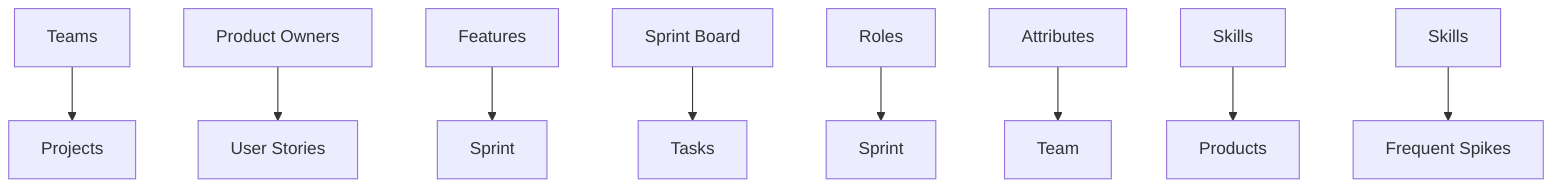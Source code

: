 graph TD
    A[Teams] --> B[Projects]
    C[Product Owners] --> D[User Stories]
    E[Features] --> F[Sprint]
    G[Sprint Board] --> H[Tasks]
    I[Roles] --> J[Sprint]
    K[Attributes] --> L[Team]
    M[Skills] --> N[Products]
    O[Skills] --> P[Frequent Spikes]